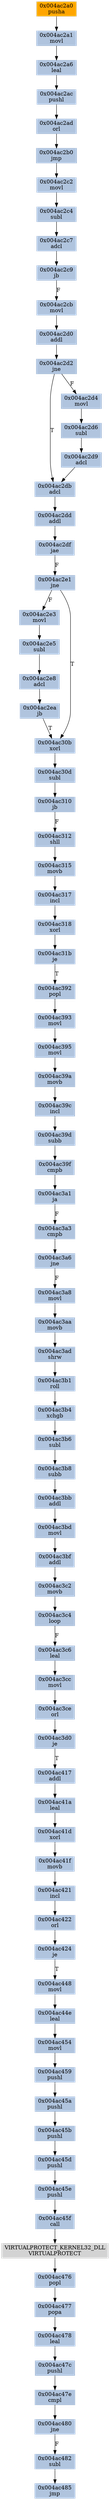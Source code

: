 strict digraph G {
	graph [bgcolor=transparent,
		name=G
	];
	node [color=lightsteelblue,
		fillcolor=lightsteelblue,
		shape=rectangle,
		style=filled
	];
	"0x004ac2db"	[label="0x004ac2db
adcl"];
	"0x004ac2dd"	[label="0x004ac2dd
addl"];
	"0x004ac2db" -> "0x004ac2dd"	[color="#000000"];
	"0x004ac2c2"	[label="0x004ac2c2
movl"];
	"0x004ac2c4"	[label="0x004ac2c4
subl"];
	"0x004ac2c2" -> "0x004ac2c4"	[color="#000000"];
	"0x004ac45f"	[label="0x004ac45f
call"];
	VIRTUALPROTECT_KERNEL32_DLL	[color=lightgrey,
		fillcolor=lightgrey,
		label="VIRTUALPROTECT_KERNEL32_DLL
VIRTUALPROTECT"];
	"0x004ac45f" -> VIRTUALPROTECT_KERNEL32_DLL	[color="#000000"];
	"0x004ac2b0"	[label="0x004ac2b0
jmp"];
	"0x004ac2b0" -> "0x004ac2c2"	[color="#000000"];
	"0x004ac2d2"	[label="0x004ac2d2
jne"];
	"0x004ac2d2" -> "0x004ac2db"	[color="#000000",
		label=T];
	"0x004ac2d4"	[label="0x004ac2d4
movl"];
	"0x004ac2d2" -> "0x004ac2d4"	[color="#000000",
		label=F];
	"0x004ac2c9"	[label="0x004ac2c9
jb"];
	"0x004ac2cb"	[label="0x004ac2cb
movl"];
	"0x004ac2c9" -> "0x004ac2cb"	[color="#000000",
		label=F];
	"0x004ac395"	[label="0x004ac395
movl"];
	"0x004ac39a"	[label="0x004ac39a
movb"];
	"0x004ac395" -> "0x004ac39a"	[color="#000000"];
	"0x004ac392"	[label="0x004ac392
popl"];
	"0x004ac393"	[label="0x004ac393
movl"];
	"0x004ac392" -> "0x004ac393"	[color="#000000"];
	"0x004ac2d6"	[label="0x004ac2d6
subl"];
	"0x004ac2d4" -> "0x004ac2d6"	[color="#000000"];
	"0x004ac30d"	[label="0x004ac30d
subl"];
	"0x004ac310"	[label="0x004ac310
jb"];
	"0x004ac30d" -> "0x004ac310"	[color="#000000"];
	"0x004ac2a6"	[label="0x004ac2a6
leal"];
	"0x004ac2ac"	[label="0x004ac2ac
pushl"];
	"0x004ac2a6" -> "0x004ac2ac"	[color="#000000"];
	"0x004ac2ad"	[label="0x004ac2ad
orl"];
	"0x004ac2ad" -> "0x004ac2b0"	[color="#000000"];
	"0x004ac41a"	[label="0x004ac41a
leal"];
	"0x004ac41d"	[label="0x004ac41d
xorl"];
	"0x004ac41a" -> "0x004ac41d"	[color="#000000"];
	"0x004ac2df"	[label="0x004ac2df
jae"];
	"0x004ac2e1"	[label="0x004ac2e1
jne"];
	"0x004ac2df" -> "0x004ac2e1"	[color="#000000",
		label=F];
	"0x004ac2d9"	[label="0x004ac2d9
adcl"];
	"0x004ac2d6" -> "0x004ac2d9"	[color="#000000"];
	"0x004ac476"	[label="0x004ac476
popl"];
	VIRTUALPROTECT_KERNEL32_DLL -> "0x004ac476"	[color="#000000"];
	"0x004ac3a8"	[label="0x004ac3a8
movl"];
	"0x004ac3aa"	[label="0x004ac3aa
movb"];
	"0x004ac3a8" -> "0x004ac3aa"	[color="#000000"];
	"0x004ac454"	[label="0x004ac454
movl"];
	"0x004ac459"	[label="0x004ac459
pushl"];
	"0x004ac454" -> "0x004ac459"	[color="#000000"];
	"0x004ac3c6"	[label="0x004ac3c6
leal"];
	"0x004ac3cc"	[label="0x004ac3cc
movl"];
	"0x004ac3c6" -> "0x004ac3cc"	[color="#000000"];
	"0x004ac2dd" -> "0x004ac2df"	[color="#000000"];
	"0x004ac3b6"	[label="0x004ac3b6
subl"];
	"0x004ac3b8"	[label="0x004ac3b8
subb"];
	"0x004ac3b6" -> "0x004ac3b8"	[color="#000000"];
	"0x004ac3c4"	[label="0x004ac3c4
loop"];
	"0x004ac3c4" -> "0x004ac3c6"	[color="#000000",
		label=F];
	"0x004ac480"	[label="0x004ac480
jne"];
	"0x004ac482"	[label="0x004ac482
subl"];
	"0x004ac480" -> "0x004ac482"	[color="#000000",
		label=F];
	"0x004ac2ac" -> "0x004ac2ad"	[color="#000000"];
	"0x004ac3ce"	[label="0x004ac3ce
orl"];
	"0x004ac3d0"	[label="0x004ac3d0
je"];
	"0x004ac3ce" -> "0x004ac3d0"	[color="#000000"];
	"0x004ac39c"	[label="0x004ac39c
incl"];
	"0x004ac39d"	[label="0x004ac39d
subb"];
	"0x004ac39c" -> "0x004ac39d"	[color="#000000"];
	"0x004ac417"	[label="0x004ac417
addl"];
	"0x004ac3d0" -> "0x004ac417"	[color="#000000",
		label=T];
	"0x004ac422"	[label="0x004ac422
orl"];
	"0x004ac424"	[label="0x004ac424
je"];
	"0x004ac422" -> "0x004ac424"	[color="#000000"];
	"0x004ac448"	[label="0x004ac448
movl"];
	"0x004ac424" -> "0x004ac448"	[color="#000000",
		label=T];
	"0x004ac44e"	[label="0x004ac44e
leal"];
	"0x004ac44e" -> "0x004ac454"	[color="#000000"];
	"0x004ac3bb"	[label="0x004ac3bb
addl"];
	"0x004ac3bd"	[label="0x004ac3bd
movl"];
	"0x004ac3bb" -> "0x004ac3bd"	[color="#000000"];
	"0x004ac2a1"	[label="0x004ac2a1
movl"];
	"0x004ac2a1" -> "0x004ac2a6"	[color="#000000"];
	"0x004ac2a0"	[color=lightgrey,
		fillcolor=orange,
		label="0x004ac2a0
pusha"];
	"0x004ac2a0" -> "0x004ac2a1"	[color="#000000"];
	"0x004ac47c"	[label="0x004ac47c
pushl"];
	"0x004ac47e"	[label="0x004ac47e
cmpl"];
	"0x004ac47c" -> "0x004ac47e"	[color="#000000"];
	"0x004ac39f"	[label="0x004ac39f
cmpb"];
	"0x004ac3a1"	[label="0x004ac3a1
ja"];
	"0x004ac39f" -> "0x004ac3a1"	[color="#000000"];
	"0x004ac2e8"	[label="0x004ac2e8
adcl"];
	"0x004ac2ea"	[label="0x004ac2ea
jb"];
	"0x004ac2e8" -> "0x004ac2ea"	[color="#000000"];
	"0x004ac3ad"	[label="0x004ac3ad
shrw"];
	"0x004ac3b1"	[label="0x004ac3b1
roll"];
	"0x004ac3ad" -> "0x004ac3b1"	[color="#000000"];
	"0x004ac3c2"	[label="0x004ac3c2
movb"];
	"0x004ac3c2" -> "0x004ac3c4"	[color="#000000"];
	"0x004ac3a3"	[label="0x004ac3a3
cmpb"];
	"0x004ac3a6"	[label="0x004ac3a6
jne"];
	"0x004ac3a3" -> "0x004ac3a6"	[color="#000000"];
	"0x004ac485"	[label="0x004ac485
jmp"];
	"0x004ac482" -> "0x004ac485"	[color="#000000"];
	"0x004ac3a6" -> "0x004ac3a8"	[color="#000000",
		label=F];
	"0x004ac312"	[label="0x004ac312
shll"];
	"0x004ac315"	[label="0x004ac315
movb"];
	"0x004ac312" -> "0x004ac315"	[color="#000000"];
	"0x004ac2c7"	[label="0x004ac2c7
adcl"];
	"0x004ac2c7" -> "0x004ac2c9"	[color="#000000"];
	"0x004ac41f"	[label="0x004ac41f
movb"];
	"0x004ac421"	[label="0x004ac421
incl"];
	"0x004ac41f" -> "0x004ac421"	[color="#000000"];
	"0x004ac2d0"	[label="0x004ac2d0
addl"];
	"0x004ac2d0" -> "0x004ac2d2"	[color="#000000"];
	"0x004ac477"	[label="0x004ac477
popa"];
	"0x004ac478"	[label="0x004ac478
leal"];
	"0x004ac477" -> "0x004ac478"	[color="#000000"];
	"0x004ac478" -> "0x004ac47c"	[color="#000000"];
	"0x004ac2cb" -> "0x004ac2d0"	[color="#000000"];
	"0x004ac448" -> "0x004ac44e"	[color="#000000"];
	"0x004ac318"	[label="0x004ac318
xorl"];
	"0x004ac31b"	[label="0x004ac31b
je"];
	"0x004ac318" -> "0x004ac31b"	[color="#000000"];
	"0x004ac317"	[label="0x004ac317
incl"];
	"0x004ac315" -> "0x004ac317"	[color="#000000"];
	"0x004ac45a"	[label="0x004ac45a
pushl"];
	"0x004ac459" -> "0x004ac45a"	[color="#000000"];
	"0x004ac45e"	[label="0x004ac45e
pushl"];
	"0x004ac45e" -> "0x004ac45f"	[color="#000000"];
	"0x004ac2e3"	[label="0x004ac2e3
movl"];
	"0x004ac2e5"	[label="0x004ac2e5
subl"];
	"0x004ac2e3" -> "0x004ac2e5"	[color="#000000"];
	"0x004ac3b4"	[label="0x004ac3b4
xchgb"];
	"0x004ac3b4" -> "0x004ac3b6"	[color="#000000"];
	"0x004ac39d" -> "0x004ac39f"	[color="#000000"];
	"0x004ac317" -> "0x004ac318"	[color="#000000"];
	"0x004ac421" -> "0x004ac422"	[color="#000000"];
	"0x004ac39a" -> "0x004ac39c"	[color="#000000"];
	"0x004ac310" -> "0x004ac312"	[color="#000000",
		label=F];
	"0x004ac2d9" -> "0x004ac2db"	[color="#000000"];
	"0x004ac45b"	[label="0x004ac45b
pushl"];
	"0x004ac45d"	[label="0x004ac45d
pushl"];
	"0x004ac45b" -> "0x004ac45d"	[color="#000000"];
	"0x004ac30b"	[label="0x004ac30b
xorl"];
	"0x004ac2ea" -> "0x004ac30b"	[color="#000000",
		label=T];
	"0x004ac47e" -> "0x004ac480"	[color="#000000"];
	"0x004ac3bf"	[label="0x004ac3bf
addl"];
	"0x004ac3bf" -> "0x004ac3c2"	[color="#000000"];
	"0x004ac476" -> "0x004ac477"	[color="#000000"];
	"0x004ac3bd" -> "0x004ac3bf"	[color="#000000"];
	"0x004ac3cc" -> "0x004ac3ce"	[color="#000000"];
	"0x004ac45d" -> "0x004ac45e"	[color="#000000"];
	"0x004ac45a" -> "0x004ac45b"	[color="#000000"];
	"0x004ac31b" -> "0x004ac392"	[color="#000000",
		label=T];
	"0x004ac41d" -> "0x004ac41f"	[color="#000000"];
	"0x004ac3aa" -> "0x004ac3ad"	[color="#000000"];
	"0x004ac417" -> "0x004ac41a"	[color="#000000"];
	"0x004ac30b" -> "0x004ac30d"	[color="#000000"];
	"0x004ac3b8" -> "0x004ac3bb"	[color="#000000"];
	"0x004ac3a1" -> "0x004ac3a3"	[color="#000000",
		label=F];
	"0x004ac2e1" -> "0x004ac2e3"	[color="#000000",
		label=F];
	"0x004ac2e1" -> "0x004ac30b"	[color="#000000",
		label=T];
	"0x004ac2e5" -> "0x004ac2e8"	[color="#000000"];
	"0x004ac393" -> "0x004ac395"	[color="#000000"];
	"0x004ac3b1" -> "0x004ac3b4"	[color="#000000"];
	"0x004ac2c4" -> "0x004ac2c7"	[color="#000000"];
}
